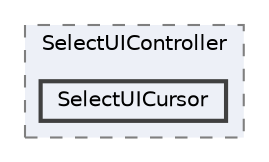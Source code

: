 digraph "002_UI/SelectUIController/SelectUICursor"
{
 // LATEX_PDF_SIZE
  bgcolor="transparent";
  edge [fontname=Helvetica,fontsize=10,labelfontname=Helvetica,labelfontsize=10];
  node [fontname=Helvetica,fontsize=10,shape=box,height=0.2,width=0.4];
  compound=true
  subgraph clusterdir_7af6bb0c99987b30d7e1b7b2ab616526 {
    graph [ bgcolor="#edf0f7", pencolor="grey50", label="SelectUIController", fontname=Helvetica,fontsize=10 style="filled,dashed", URL="dir_7af6bb0c99987b30d7e1b7b2ab616526.html",tooltip=""]
  dir_bd17f4aa313e3e8ce249848db9ff3770 [label="SelectUICursor", fillcolor="#edf0f7", color="grey25", style="filled,bold", URL="dir_bd17f4aa313e3e8ce249848db9ff3770.html",tooltip=""];
  }
}

